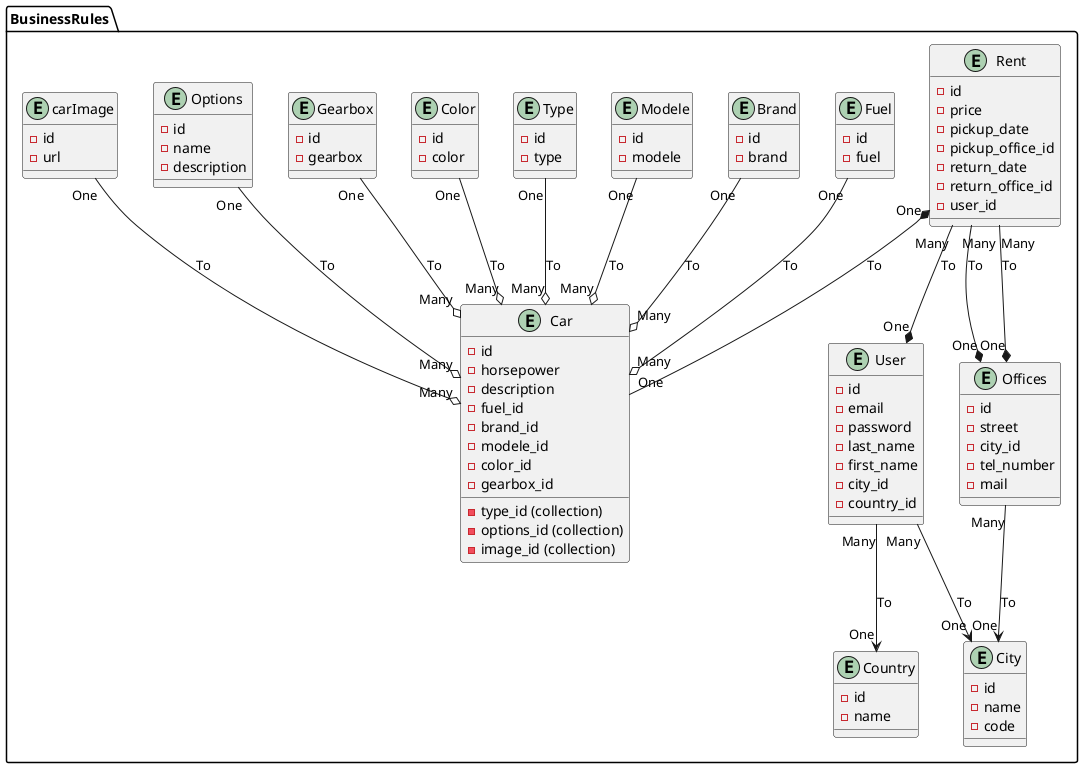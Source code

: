 @startuml UML

package "BusinessRules" #FFF {
    entity User {
        - id
        ' - username
        - email
        - password
        - last_name
        - first_name
        - city_id
        - country_id
    }
    entity City {
        - id
        - name 
        - code
    }
    entity Country {
        - id
        - name
        ' - code
    }

    entity Rent {
        - id
        - price
        - pickup_date
        - pickup_office_id
        - return_date
        - return_office_id
        - user_id
    }

    entity Offices {
        - id
        - street
        - city_id
        - tel_number
        - mail
    }

    entity Car{
        - id
        - horsepower
        - description
        - fuel_id
        - brand_id
        - modele_id
        - color_id
        - gearbox_id
        - type_id (collection)
        - options_id (collection)
        - image_id (collection)
    }
    entity Fuel{
        - id
        - fuel
    }
    entity Brand {
        - id
        - brand
    }
    entity Modele {
        - id
        - modele
    }
    entity Type {
        - id
        - type
    }
    entity Color {
        - id
        - color
    }
    entity Gearbox {
        - id
        - gearbox
    }
    entity Options {
        - id
        - name
        - description
    }
    entity carImage {
        - id
        - url 
    }

    User "Many" --> "One" City : To
    User "Many" --> "One" Country : To
    Offices "Many" --> "One" City : To
    Rent "Many" --* "One" User : To
    Rent "Many" --* "One" Offices : To
    Rent "Many" --* "One" Offices : To

    Rent "One" *-- "One" Car : To

    Fuel "One" --o "Many" Car : To
    Brand "One" --o "Many" Car : To
    Modele "One" --o "Many" Car : To
    Type "One" --o "Many" Car : To
    Color "One" --o "Many" Car : To
    Gearbox "One" --o "Many" Car : To
    Options "One" --o "Many" Car : To
    carImage "One" --o "Many" Car : To
}
@enduml